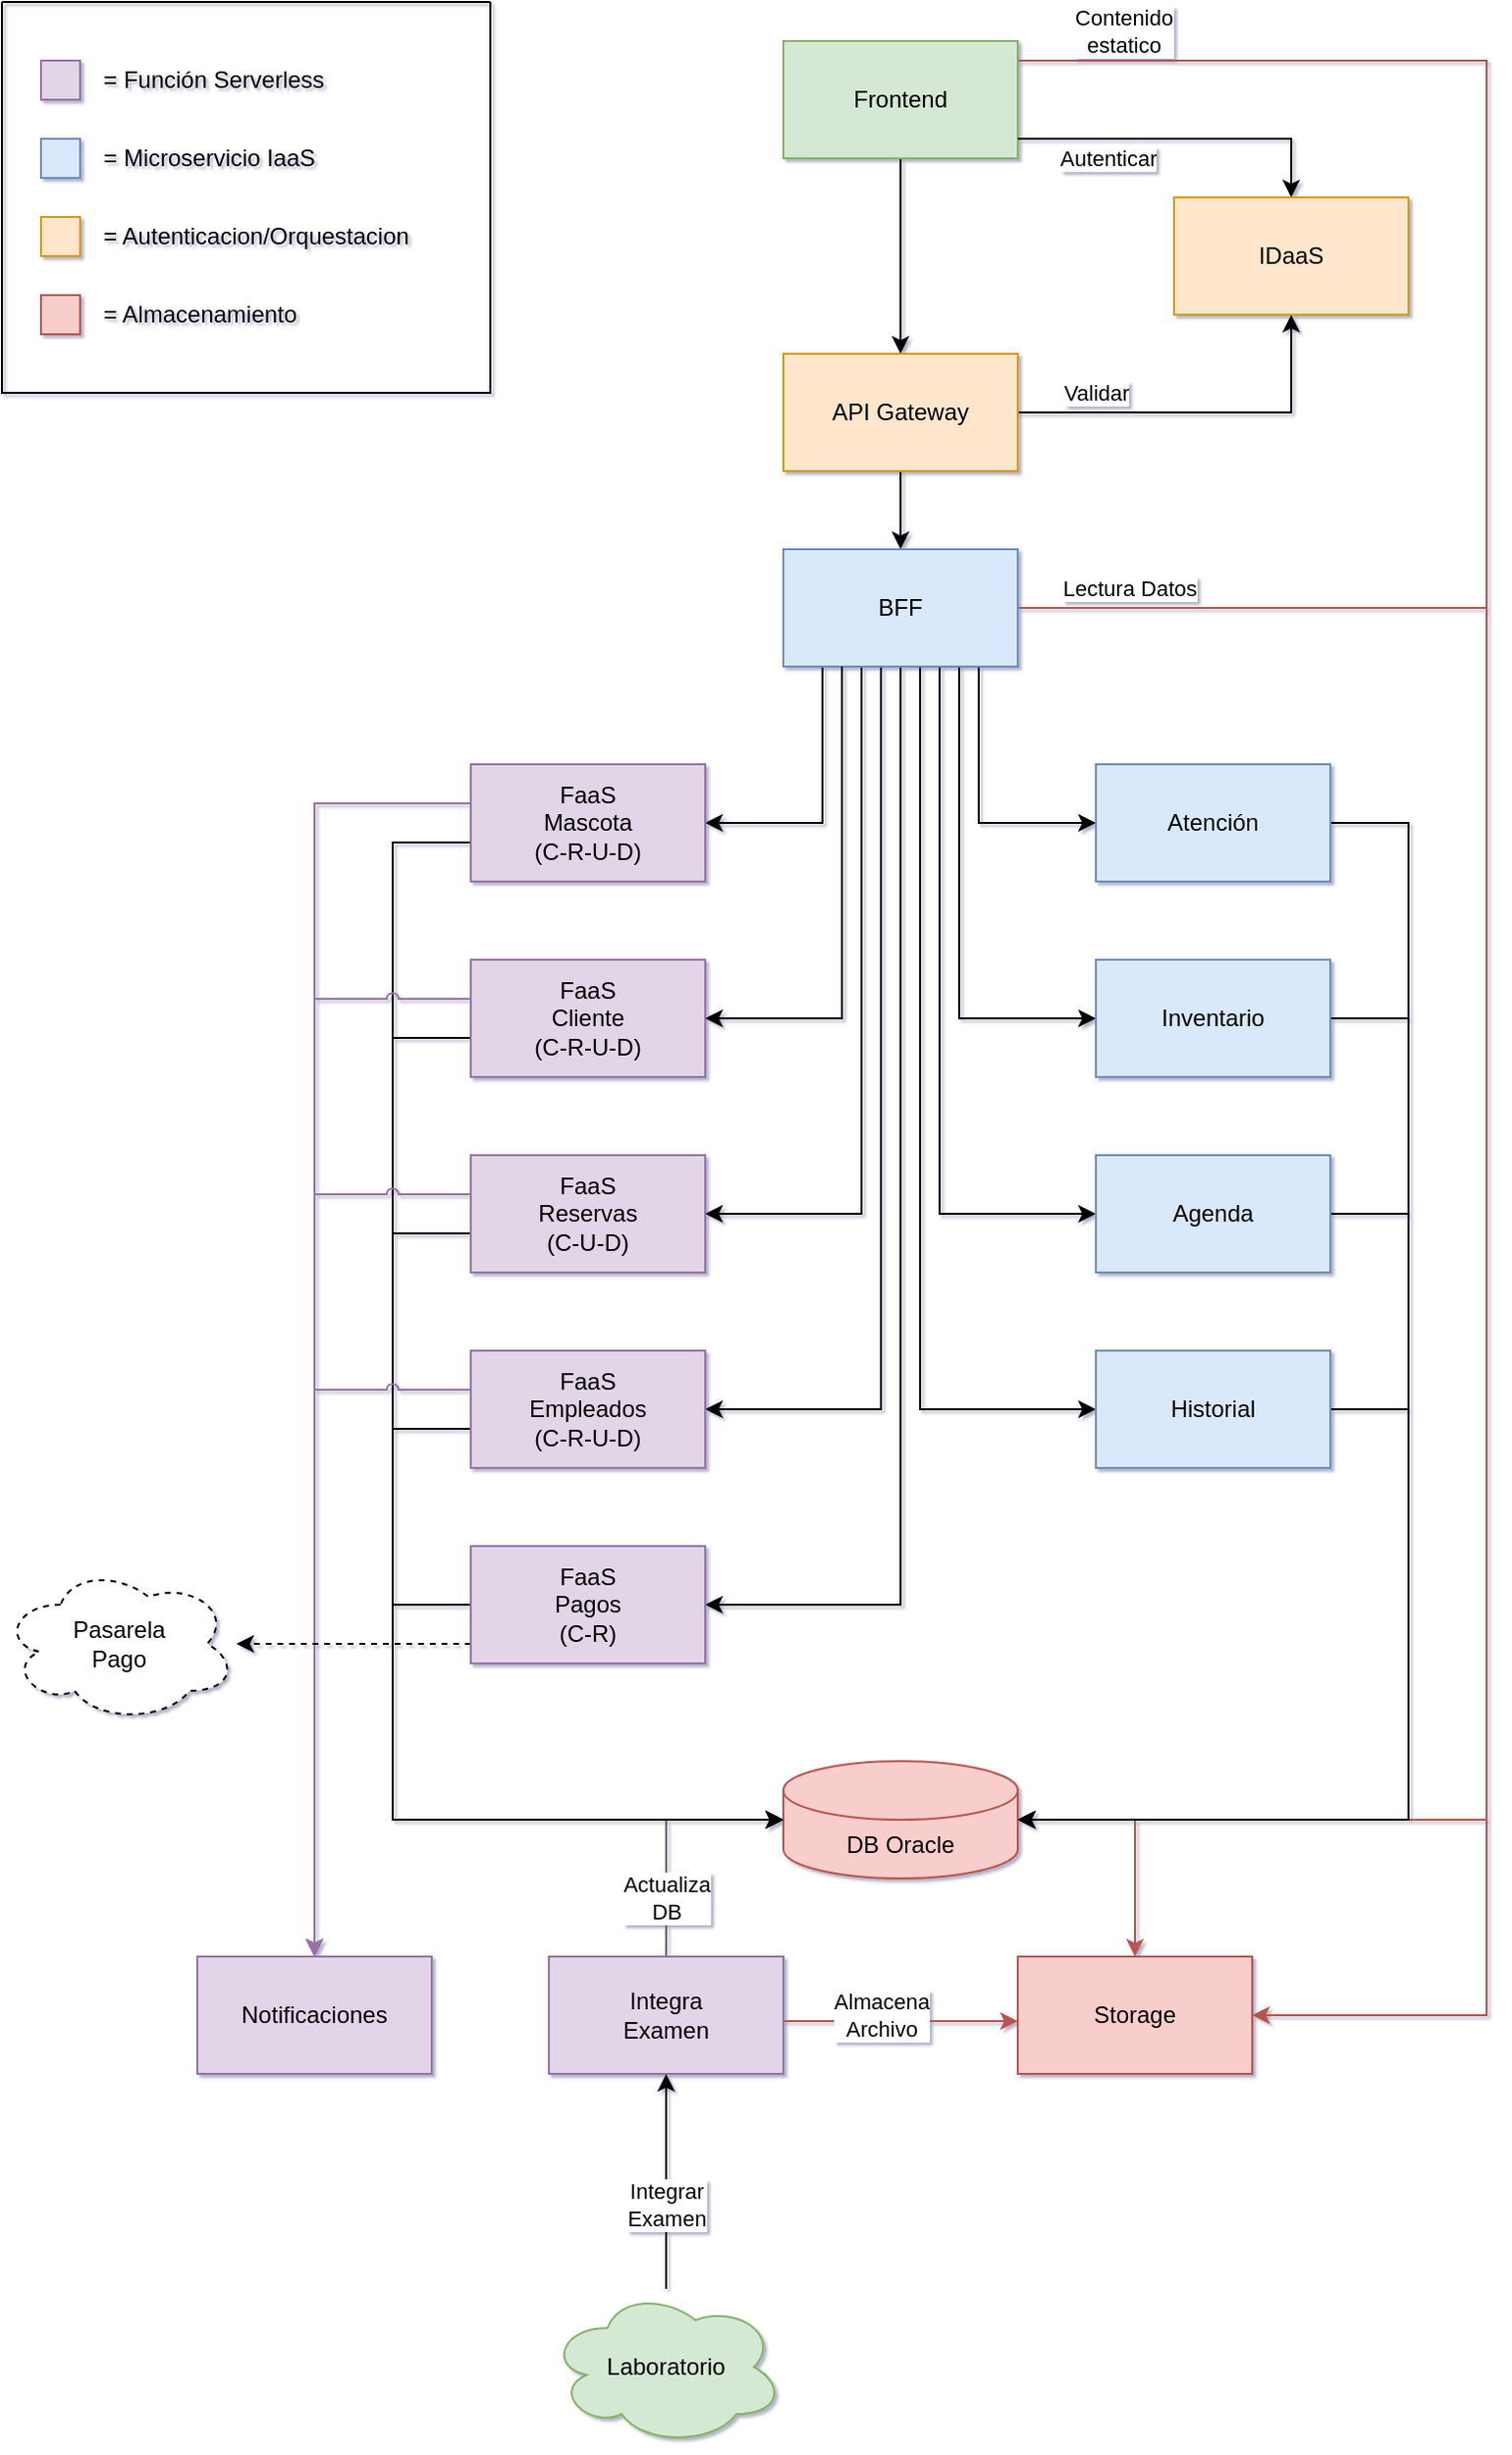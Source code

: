 <mxfile version="28.1.1" pages="3">
  <diagram name="Página-1" id="0wFKgdnzIscEZERwvOJn">
    <mxGraphModel dx="2993" dy="1549" grid="1" gridSize="10" guides="1" tooltips="1" connect="1" arrows="1" fold="1" page="0" pageScale="1" pageWidth="827" pageHeight="1169" math="0" shadow="1">
      <root>
        <mxCell id="0" />
        <mxCell id="1" parent="0" />
        <mxCell id="HGYXoA_3Z8L3wNJaVPmB-7" value="" style="edgeStyle=orthogonalEdgeStyle;rounded=0;orthogonalLoop=1;jettySize=auto;html=1;" parent="1" source="HGYXoA_3Z8L3wNJaVPmB-2" target="HGYXoA_3Z8L3wNJaVPmB-6" edge="1">
          <mxGeometry relative="1" as="geometry">
            <Array as="points">
              <mxPoint x="340" y="160" />
              <mxPoint x="340" y="160" />
            </Array>
          </mxGeometry>
        </mxCell>
        <mxCell id="HGYXoA_3Z8L3wNJaVPmB-38" value="" style="edgeStyle=orthogonalEdgeStyle;rounded=0;orthogonalLoop=1;jettySize=auto;html=1;fillColor=#f8cecc;strokeColor=#b85450;" parent="1" source="HGYXoA_3Z8L3wNJaVPmB-2" target="HGYXoA_3Z8L3wNJaVPmB-37" edge="1">
          <mxGeometry relative="1" as="geometry">
            <Array as="points">
              <mxPoint x="640" y="90" />
              <mxPoint x="640" y="990" />
              <mxPoint x="460" y="990" />
            </Array>
          </mxGeometry>
        </mxCell>
        <mxCell id="HGYXoA_3Z8L3wNJaVPmB-53" value="Contenido&lt;div&gt;estatico&lt;/div&gt;" style="edgeLabel;html=1;align=center;verticalAlign=middle;resizable=0;points=[];" parent="HGYXoA_3Z8L3wNJaVPmB-38" vertex="1" connectable="0">
          <mxGeometry x="-0.69" y="1" relative="1" as="geometry">
            <mxPoint x="-162" y="-14" as="offset" />
          </mxGeometry>
        </mxCell>
        <mxCell id="HGYXoA_3Z8L3wNJaVPmB-2" value="&lt;span style=&quot;color: rgba(0, 0, 0, 0); font-family: monospace; font-size: 0px; text-align: start; text-wrap-mode: nowrap;&quot;&gt;%3CmxGraphModel%3E%3Croot%3E%3CmxCell%20id%3D%220%22%2F%3E%3CmxCell%20id%3D%221%22%20parent%3D%220%22%2F%3E%3CmxCell%20id%3D%222%22%20value%3D%22%22%20style%3D%22shape%3Dimage%3Bhtml%3D1%3BverticalAlign%3Dtop%3BverticalLabelPosition%3Dbottom%3BlabelBackgroundColor%3D%23ffffff%3BimageAspect%3D0%3Baspect%3Dfixed%3Bimage%3Dhttps%3A%2F%2Fcdn0.iconfinder.com%2Fdata%2Ficons%2Fphosphor-light-vol-1%2F256%2Fangular-logo-light-128.png%22%20vertex%3D%221%22%20parent%3D%221%22%3E%3CmxGeometry%20x%3D%22160%22%20y%3D%22450%22%20width%3D%2228%22%20height%3D%2228%22%20as%3D%22geometry%22%2F%3E%3C%2FmxCell%3E%3C%2Froot%3E%3C%2FmxGraphModel%3E&lt;/span&gt;Frontend" style="rounded=0;whiteSpace=wrap;html=1;fillColor=#d5e8d4;strokeColor=#82b366;" parent="1" vertex="1">
          <mxGeometry x="280" y="80" width="120" height="60" as="geometry" />
        </mxCell>
        <mxCell id="HGYXoA_3Z8L3wNJaVPmB-9" value="" style="edgeStyle=orthogonalEdgeStyle;rounded=0;orthogonalLoop=1;jettySize=auto;html=1;" parent="1" source="HGYXoA_3Z8L3wNJaVPmB-6" target="HGYXoA_3Z8L3wNJaVPmB-8" edge="1">
          <mxGeometry relative="1" as="geometry" />
        </mxCell>
        <mxCell id="HGYXoA_3Z8L3wNJaVPmB-24" value="" style="edgeStyle=orthogonalEdgeStyle;rounded=0;orthogonalLoop=1;jettySize=auto;html=1;" parent="1" source="HGYXoA_3Z8L3wNJaVPmB-2" target="HGYXoA_3Z8L3wNJaVPmB-23" edge="1">
          <mxGeometry relative="1" as="geometry">
            <Array as="points">
              <mxPoint x="540" y="130" />
            </Array>
          </mxGeometry>
        </mxCell>
        <mxCell id="HGYXoA_3Z8L3wNJaVPmB-51" value="Autenticar" style="edgeLabel;html=1;align=center;verticalAlign=middle;resizable=0;points=[];" parent="HGYXoA_3Z8L3wNJaVPmB-24" vertex="1" connectable="0">
          <mxGeometry x="0.265" y="2" relative="1" as="geometry">
            <mxPoint x="-62" y="12" as="offset" />
          </mxGeometry>
        </mxCell>
        <mxCell id="HGYXoA_3Z8L3wNJaVPmB-47" style="edgeStyle=orthogonalEdgeStyle;rounded=0;orthogonalLoop=1;jettySize=auto;html=1;" parent="1" source="HGYXoA_3Z8L3wNJaVPmB-6" target="HGYXoA_3Z8L3wNJaVPmB-23" edge="1">
          <mxGeometry relative="1" as="geometry">
            <Array as="points">
              <mxPoint x="540" y="270" />
            </Array>
          </mxGeometry>
        </mxCell>
        <mxCell id="HGYXoA_3Z8L3wNJaVPmB-52" value="Validar" style="edgeLabel;html=1;align=center;verticalAlign=middle;resizable=0;points=[];" parent="HGYXoA_3Z8L3wNJaVPmB-47" vertex="1" connectable="0">
          <mxGeometry x="-0.633" y="-2" relative="1" as="geometry">
            <mxPoint x="5" y="-12" as="offset" />
          </mxGeometry>
        </mxCell>
        <mxCell id="HGYXoA_3Z8L3wNJaVPmB-6" value="API Gateway" style="rounded=0;whiteSpace=wrap;html=1;fillColor=#ffe6cc;strokeColor=#d79b00;" parent="1" vertex="1">
          <mxGeometry x="280" y="240" width="120" height="60" as="geometry" />
        </mxCell>
        <mxCell id="HGYXoA_3Z8L3wNJaVPmB-13" value="" style="edgeStyle=orthogonalEdgeStyle;rounded=0;orthogonalLoop=1;jettySize=auto;html=1;" parent="1" source="HGYXoA_3Z8L3wNJaVPmB-8" target="HGYXoA_3Z8L3wNJaVPmB-12" edge="1">
          <mxGeometry relative="1" as="geometry">
            <mxPoint x="340" y="390" as="sourcePoint" />
            <Array as="points">
              <mxPoint x="300" y="480" />
            </Array>
          </mxGeometry>
        </mxCell>
        <mxCell id="HGYXoA_3Z8L3wNJaVPmB-15" value="" style="edgeStyle=orthogonalEdgeStyle;rounded=0;orthogonalLoop=1;jettySize=auto;html=1;" parent="1" source="HGYXoA_3Z8L3wNJaVPmB-8" target="HGYXoA_3Z8L3wNJaVPmB-14" edge="1">
          <mxGeometry relative="1" as="geometry">
            <mxPoint x="340" y="390" as="sourcePoint" />
            <Array as="points">
              <mxPoint x="360" y="680" />
            </Array>
          </mxGeometry>
        </mxCell>
        <mxCell id="HGYXoA_3Z8L3wNJaVPmB-22" value="" style="edgeStyle=orthogonalEdgeStyle;rounded=0;orthogonalLoop=1;jettySize=auto;html=1;" parent="1" source="HGYXoA_3Z8L3wNJaVPmB-8" target="HGYXoA_3Z8L3wNJaVPmB-21" edge="1">
          <mxGeometry relative="1" as="geometry">
            <mxPoint x="340" y="390" as="sourcePoint" />
            <Array as="points">
              <mxPoint x="380" y="480" />
            </Array>
          </mxGeometry>
        </mxCell>
        <mxCell id="HGYXoA_3Z8L3wNJaVPmB-48" style="edgeStyle=orthogonalEdgeStyle;rounded=0;orthogonalLoop=1;jettySize=auto;html=1;fillColor=#f8cecc;strokeColor=#b85450;" parent="1" source="HGYXoA_3Z8L3wNJaVPmB-8" target="HGYXoA_3Z8L3wNJaVPmB-37" edge="1">
          <mxGeometry relative="1" as="geometry">
            <Array as="points">
              <mxPoint x="640" y="370" />
              <mxPoint x="640" y="1090" />
            </Array>
          </mxGeometry>
        </mxCell>
        <mxCell id="HGYXoA_3Z8L3wNJaVPmB-49" value="Lectura Datos" style="edgeLabel;html=1;align=center;verticalAlign=middle;resizable=0;points=[];" parent="HGYXoA_3Z8L3wNJaVPmB-48" vertex="1" connectable="0">
          <mxGeometry x="-0.669" y="2" relative="1" as="geometry">
            <mxPoint x="-122" y="-8" as="offset" />
          </mxGeometry>
        </mxCell>
        <mxCell id="HGYXoA_3Z8L3wNJaVPmB-70" style="edgeStyle=orthogonalEdgeStyle;rounded=0;orthogonalLoop=1;jettySize=auto;html=1;" parent="1" source="HGYXoA_3Z8L3wNJaVPmB-8" target="HGYXoA_3Z8L3wNJaVPmB-17" edge="1">
          <mxGeometry relative="1" as="geometry">
            <Array as="points">
              <mxPoint x="370" y="580" />
            </Array>
          </mxGeometry>
        </mxCell>
        <mxCell id="HGYXoA_3Z8L3wNJaVPmB-85" style="edgeStyle=orthogonalEdgeStyle;rounded=0;orthogonalLoop=1;jettySize=auto;html=1;" parent="1" source="HGYXoA_3Z8L3wNJaVPmB-8" target="HGYXoA_3Z8L3wNJaVPmB-83" edge="1">
          <mxGeometry relative="1" as="geometry">
            <Array as="points">
              <mxPoint x="320" y="680" />
            </Array>
          </mxGeometry>
        </mxCell>
        <mxCell id="HGYXoA_3Z8L3wNJaVPmB-90" style="edgeStyle=orthogonalEdgeStyle;rounded=0;orthogonalLoop=1;jettySize=auto;html=1;" parent="1" source="HGYXoA_3Z8L3wNJaVPmB-8" target="HGYXoA_3Z8L3wNJaVPmB-89" edge="1">
          <mxGeometry relative="1" as="geometry">
            <Array as="points">
              <mxPoint x="350" y="780" />
            </Array>
          </mxGeometry>
        </mxCell>
        <mxCell id="HGYXoA_3Z8L3wNJaVPmB-92" style="edgeStyle=orthogonalEdgeStyle;rounded=0;orthogonalLoop=1;jettySize=auto;html=1;" parent="1" source="HGYXoA_3Z8L3wNJaVPmB-8" target="HGYXoA_3Z8L3wNJaVPmB-88" edge="1">
          <mxGeometry relative="1" as="geometry">
            <Array as="points">
              <mxPoint x="330" y="780" />
            </Array>
          </mxGeometry>
        </mxCell>
        <mxCell id="q7fz9hZQLcUu8xCWhDBE-2" style="edgeStyle=orthogonalEdgeStyle;rounded=0;orthogonalLoop=1;jettySize=auto;html=1;" edge="1" parent="1" source="HGYXoA_3Z8L3wNJaVPmB-8" target="q7fz9hZQLcUu8xCWhDBE-1">
          <mxGeometry relative="1" as="geometry">
            <Array as="points">
              <mxPoint x="340" y="880" />
            </Array>
          </mxGeometry>
        </mxCell>
        <mxCell id="HGYXoA_3Z8L3wNJaVPmB-8" value="BFF" style="rounded=0;whiteSpace=wrap;html=1;fillColor=#dae8fc;strokeColor=#6c8ebf;" parent="1" vertex="1">
          <mxGeometry x="280" y="340" width="120" height="60" as="geometry" />
        </mxCell>
        <mxCell id="HGYXoA_3Z8L3wNJaVPmB-29" style="edgeStyle=orthogonalEdgeStyle;rounded=0;orthogonalLoop=1;jettySize=auto;html=1;" parent="1" source="HGYXoA_3Z8L3wNJaVPmB-12" target="HGYXoA_3Z8L3wNJaVPmB-27" edge="1">
          <mxGeometry relative="1" as="geometry">
            <Array as="points">
              <mxPoint x="80" y="490" />
              <mxPoint x="80" y="990" />
            </Array>
          </mxGeometry>
        </mxCell>
        <mxCell id="HGYXoA_3Z8L3wNJaVPmB-81" style="edgeStyle=orthogonalEdgeStyle;rounded=0;orthogonalLoop=1;jettySize=auto;html=1;fillColor=#e1d5e7;strokeColor=#9673a6;jumpStyle=arc;" parent="1" source="HGYXoA_3Z8L3wNJaVPmB-12" target="HGYXoA_3Z8L3wNJaVPmB-33" edge="1">
          <mxGeometry relative="1" as="geometry">
            <Array as="points">
              <mxPoint x="40" y="470" />
            </Array>
          </mxGeometry>
        </mxCell>
        <mxCell id="HGYXoA_3Z8L3wNJaVPmB-12" value="FaaS&lt;br&gt;Mascota&lt;div&gt;&lt;span style=&quot;background-color: transparent; color: light-dark(rgb(0, 0, 0), rgb(255, 255, 255));&quot;&gt;(C-R-U-D)&lt;/span&gt;&lt;/div&gt;" style="whiteSpace=wrap;html=1;rounded=0;fillColor=#e1d5e7;strokeColor=#9673a6;" parent="1" vertex="1">
          <mxGeometry x="120" y="450" width="120" height="60" as="geometry" />
        </mxCell>
        <mxCell id="HGYXoA_3Z8L3wNJaVPmB-28" style="edgeStyle=orthogonalEdgeStyle;rounded=0;orthogonalLoop=1;jettySize=auto;html=1;" parent="1" source="HGYXoA_3Z8L3wNJaVPmB-14" target="HGYXoA_3Z8L3wNJaVPmB-27" edge="1">
          <mxGeometry relative="1" as="geometry">
            <Array as="points">
              <mxPoint x="600" y="680" />
              <mxPoint x="600" y="990" />
            </Array>
          </mxGeometry>
        </mxCell>
        <mxCell id="HGYXoA_3Z8L3wNJaVPmB-14" value="Agenda" style="whiteSpace=wrap;html=1;rounded=0;fillColor=#dae8fc;strokeColor=#6c8ebf;" parent="1" vertex="1">
          <mxGeometry x="440" y="650" width="120" height="60" as="geometry" />
        </mxCell>
        <mxCell id="HGYXoA_3Z8L3wNJaVPmB-31" style="edgeStyle=orthogonalEdgeStyle;rounded=0;orthogonalLoop=1;jettySize=auto;html=1;" parent="1" source="HGYXoA_3Z8L3wNJaVPmB-17" target="HGYXoA_3Z8L3wNJaVPmB-27" edge="1">
          <mxGeometry relative="1" as="geometry">
            <Array as="points">
              <mxPoint x="600" y="580" />
              <mxPoint x="600" y="990" />
            </Array>
          </mxGeometry>
        </mxCell>
        <mxCell id="HGYXoA_3Z8L3wNJaVPmB-17" value="Inventario" style="whiteSpace=wrap;html=1;rounded=0;fillColor=#dae8fc;strokeColor=#6c8ebf;" parent="1" vertex="1">
          <mxGeometry x="440" y="550" width="120" height="60" as="geometry" />
        </mxCell>
        <mxCell id="HGYXoA_3Z8L3wNJaVPmB-32" style="edgeStyle=orthogonalEdgeStyle;rounded=0;orthogonalLoop=1;jettySize=auto;html=1;" parent="1" source="HGYXoA_3Z8L3wNJaVPmB-21" target="HGYXoA_3Z8L3wNJaVPmB-27" edge="1">
          <mxGeometry relative="1" as="geometry">
            <Array as="points">
              <mxPoint x="600" y="480" />
              <mxPoint x="600" y="990" />
            </Array>
          </mxGeometry>
        </mxCell>
        <mxCell id="HGYXoA_3Z8L3wNJaVPmB-23" value="IDaaS" style="whiteSpace=wrap;html=1;rounded=0;fillColor=#ffe6cc;strokeColor=#d79b00;" parent="1" vertex="1">
          <mxGeometry x="480" y="160" width="120" height="60" as="geometry" />
        </mxCell>
        <mxCell id="HGYXoA_3Z8L3wNJaVPmB-26" value="" style="edgeStyle=orthogonalEdgeStyle;rounded=0;orthogonalLoop=1;jettySize=auto;html=1;" parent="1" source="HGYXoA_3Z8L3wNJaVPmB-8" target="HGYXoA_3Z8L3wNJaVPmB-10" edge="1">
          <mxGeometry relative="1" as="geometry">
            <mxPoint x="340" y="390" as="sourcePoint" />
            <mxPoint x="240" y="730" as="targetPoint" />
            <Array as="points">
              <mxPoint x="310" y="580" />
            </Array>
          </mxGeometry>
        </mxCell>
        <mxCell id="HGYXoA_3Z8L3wNJaVPmB-30" style="edgeStyle=orthogonalEdgeStyle;rounded=0;orthogonalLoop=1;jettySize=auto;html=1;" parent="1" source="HGYXoA_3Z8L3wNJaVPmB-10" target="HGYXoA_3Z8L3wNJaVPmB-27" edge="1">
          <mxGeometry relative="1" as="geometry">
            <Array as="points">
              <mxPoint x="80" y="590" />
              <mxPoint x="80" y="990" />
            </Array>
          </mxGeometry>
        </mxCell>
        <mxCell id="HGYXoA_3Z8L3wNJaVPmB-80" style="edgeStyle=orthogonalEdgeStyle;rounded=0;orthogonalLoop=1;jettySize=auto;html=1;fillColor=#e1d5e7;strokeColor=#9673a6;jumpStyle=arc;" parent="1" source="HGYXoA_3Z8L3wNJaVPmB-10" target="HGYXoA_3Z8L3wNJaVPmB-33" edge="1">
          <mxGeometry relative="1" as="geometry">
            <Array as="points">
              <mxPoint x="40" y="570" />
            </Array>
          </mxGeometry>
        </mxCell>
        <mxCell id="HGYXoA_3Z8L3wNJaVPmB-10" value="FaaS&lt;br&gt;Cliente&lt;div&gt;&lt;span style=&quot;background-color: transparent; color: light-dark(rgb(0, 0, 0), rgb(255, 255, 255));&quot;&gt;(C-R-U-D)&lt;/span&gt;&lt;/div&gt;" style="rounded=0;whiteSpace=wrap;html=1;fillColor=#e1d5e7;strokeColor=#9673a6;" parent="1" vertex="1">
          <mxGeometry x="120" y="550" width="120" height="60" as="geometry" />
        </mxCell>
        <mxCell id="HGYXoA_3Z8L3wNJaVPmB-27" value="DB Oracle" style="shape=cylinder3;whiteSpace=wrap;html=1;boundedLbl=1;backgroundOutline=1;size=15;fillColor=#f8cecc;strokeColor=#b85450;" parent="1" vertex="1">
          <mxGeometry x="280" y="960" width="120" height="60" as="geometry" />
        </mxCell>
        <mxCell id="HGYXoA_3Z8L3wNJaVPmB-33" value="Notificaciones" style="whiteSpace=wrap;html=1;rounded=0;fillColor=#e1d5e7;strokeColor=#9673a6;" parent="1" vertex="1">
          <mxGeometry x="-20" y="1060" width="120" height="60" as="geometry" />
        </mxCell>
        <mxCell id="HGYXoA_3Z8L3wNJaVPmB-37" value="Storage" style="rounded=0;whiteSpace=wrap;html=1;fillColor=#f8cecc;strokeColor=#b85450;" parent="1" vertex="1">
          <mxGeometry x="400" y="1060" width="120" height="60" as="geometry" />
        </mxCell>
        <mxCell id="HGYXoA_3Z8L3wNJaVPmB-21" value="Atención" style="whiteSpace=wrap;html=1;rounded=0;fillColor=#dae8fc;strokeColor=#6c8ebf;" parent="1" vertex="1">
          <mxGeometry x="440" y="450" width="120" height="60" as="geometry" />
        </mxCell>
        <mxCell id="HGYXoA_3Z8L3wNJaVPmB-66" style="edgeStyle=orthogonalEdgeStyle;rounded=0;orthogonalLoop=1;jettySize=auto;html=1;fillColor=#f8cecc;strokeColor=#b85450;" parent="1" source="HGYXoA_3Z8L3wNJaVPmB-55" target="HGYXoA_3Z8L3wNJaVPmB-37" edge="1">
          <mxGeometry relative="1" as="geometry">
            <Array as="points">
              <mxPoint x="350" y="1093" />
              <mxPoint x="350" y="1093" />
            </Array>
          </mxGeometry>
        </mxCell>
        <mxCell id="HGYXoA_3Z8L3wNJaVPmB-68" value="Almacena&lt;div&gt;Archivo&lt;/div&gt;" style="edgeLabel;html=1;align=center;verticalAlign=middle;resizable=0;points=[];" parent="HGYXoA_3Z8L3wNJaVPmB-66" vertex="1" connectable="0">
          <mxGeometry x="-0.874" y="1" relative="1" as="geometry">
            <mxPoint x="42" y="-2" as="offset" />
          </mxGeometry>
        </mxCell>
        <mxCell id="HGYXoA_3Z8L3wNJaVPmB-67" style="edgeStyle=orthogonalEdgeStyle;rounded=0;orthogonalLoop=1;jettySize=auto;html=1;fillColor=#f5f5f5;strokeColor=#666666;" parent="1" source="HGYXoA_3Z8L3wNJaVPmB-55" target="HGYXoA_3Z8L3wNJaVPmB-27" edge="1">
          <mxGeometry relative="1" as="geometry">
            <Array as="points">
              <mxPoint x="220" y="990" />
            </Array>
          </mxGeometry>
        </mxCell>
        <mxCell id="HGYXoA_3Z8L3wNJaVPmB-69" value="Actualiza&lt;div&gt;DB&lt;/div&gt;" style="edgeLabel;html=1;align=center;verticalAlign=middle;resizable=0;points=[];" parent="HGYXoA_3Z8L3wNJaVPmB-67" vertex="1" connectable="0">
          <mxGeometry x="-0.871" y="-4" relative="1" as="geometry">
            <mxPoint x="-4" y="-22" as="offset" />
          </mxGeometry>
        </mxCell>
        <mxCell id="HGYXoA_3Z8L3wNJaVPmB-55" value="Integra&lt;div&gt;Examen&lt;/div&gt;" style="whiteSpace=wrap;html=1;fillColor=#e1d5e7;strokeColor=#9673a6;" parent="1" vertex="1">
          <mxGeometry x="160" y="1060" width="120" height="60" as="geometry" />
        </mxCell>
        <mxCell id="HGYXoA_3Z8L3wNJaVPmB-57" style="edgeStyle=orthogonalEdgeStyle;rounded=0;orthogonalLoop=1;jettySize=auto;html=1;" parent="1" source="HGYXoA_3Z8L3wNJaVPmB-56" target="HGYXoA_3Z8L3wNJaVPmB-55" edge="1">
          <mxGeometry relative="1" as="geometry">
            <Array as="points">
              <mxPoint x="220" y="1283" />
              <mxPoint x="220" y="1283" />
            </Array>
          </mxGeometry>
        </mxCell>
        <mxCell id="HGYXoA_3Z8L3wNJaVPmB-58" value="Integrar&lt;div&gt;&lt;span style=&quot;background-color: light-dark(#ffffff, var(--ge-dark-color, #121212)); color: light-dark(rgb(0, 0, 0), rgb(255, 255, 255));&quot;&gt;Examen&lt;/span&gt;&lt;/div&gt;" style="edgeLabel;html=1;align=center;verticalAlign=middle;resizable=0;points=[];" parent="HGYXoA_3Z8L3wNJaVPmB-57" vertex="1" connectable="0">
          <mxGeometry x="-0.762" y="-1" relative="1" as="geometry">
            <mxPoint x="-1" y="-30" as="offset" />
          </mxGeometry>
        </mxCell>
        <mxCell id="HGYXoA_3Z8L3wNJaVPmB-56" value="Laboratorio" style="ellipse;shape=cloud;whiteSpace=wrap;html=1;fillColor=#d5e8d4;strokeColor=#82b366;" parent="1" vertex="1">
          <mxGeometry x="160" y="1230" width="120" height="80" as="geometry" />
        </mxCell>
        <mxCell id="HGYXoA_3Z8L3wNJaVPmB-84" style="edgeStyle=orthogonalEdgeStyle;rounded=0;orthogonalLoop=1;jettySize=auto;html=1;" parent="1" source="HGYXoA_3Z8L3wNJaVPmB-83" target="HGYXoA_3Z8L3wNJaVPmB-27" edge="1">
          <mxGeometry relative="1" as="geometry">
            <Array as="points">
              <mxPoint x="80" y="690" />
              <mxPoint x="80" y="990" />
            </Array>
          </mxGeometry>
        </mxCell>
        <mxCell id="HGYXoA_3Z8L3wNJaVPmB-86" style="edgeStyle=orthogonalEdgeStyle;rounded=0;orthogonalLoop=1;jettySize=auto;html=1;fillColor=#e1d5e7;strokeColor=#9673a6;jumpStyle=arc;" parent="1" source="HGYXoA_3Z8L3wNJaVPmB-83" target="HGYXoA_3Z8L3wNJaVPmB-33" edge="1">
          <mxGeometry relative="1" as="geometry">
            <Array as="points">
              <mxPoint x="40" y="670" />
            </Array>
          </mxGeometry>
        </mxCell>
        <mxCell id="HGYXoA_3Z8L3wNJaVPmB-83" value="FaaS&lt;br&gt;Reservas&lt;div&gt;&lt;span style=&quot;background-color: transparent; color: light-dark(rgb(0, 0, 0), rgb(255, 255, 255));&quot;&gt;(C-U-D)&lt;/span&gt;&lt;/div&gt;" style="whiteSpace=wrap;html=1;rounded=0;fillColor=#e1d5e7;strokeColor=#9673a6;" parent="1" vertex="1">
          <mxGeometry x="120" y="650" width="120" height="60" as="geometry" />
        </mxCell>
        <mxCell id="HGYXoA_3Z8L3wNJaVPmB-93" style="edgeStyle=orthogonalEdgeStyle;rounded=0;orthogonalLoop=1;jettySize=auto;html=1;" parent="1" source="HGYXoA_3Z8L3wNJaVPmB-88" target="HGYXoA_3Z8L3wNJaVPmB-27" edge="1">
          <mxGeometry relative="1" as="geometry">
            <Array as="points">
              <mxPoint x="80" y="790" />
              <mxPoint x="80" y="990" />
            </Array>
          </mxGeometry>
        </mxCell>
        <mxCell id="HGYXoA_3Z8L3wNJaVPmB-105" style="edgeStyle=orthogonalEdgeStyle;rounded=0;orthogonalLoop=1;jettySize=auto;html=1;fillColor=#e1d5e7;strokeColor=#9673a6;jumpStyle=arc;" parent="1" source="HGYXoA_3Z8L3wNJaVPmB-88" target="HGYXoA_3Z8L3wNJaVPmB-33" edge="1">
          <mxGeometry relative="1" as="geometry">
            <Array as="points">
              <mxPoint x="40" y="770" />
            </Array>
          </mxGeometry>
        </mxCell>
        <mxCell id="HGYXoA_3Z8L3wNJaVPmB-88" value="FaaS&lt;br&gt;Empleados&lt;div&gt;&lt;span style=&quot;background-color: transparent; color: light-dark(rgb(0, 0, 0), rgb(255, 255, 255));&quot;&gt;(C-R-U-D)&lt;/span&gt;&lt;/div&gt;" style="whiteSpace=wrap;html=1;rounded=0;fillColor=#e1d5e7;strokeColor=#9673a6;" parent="1" vertex="1">
          <mxGeometry x="120" y="750" width="120" height="60" as="geometry" />
        </mxCell>
        <mxCell id="HGYXoA_3Z8L3wNJaVPmB-91" style="edgeStyle=orthogonalEdgeStyle;rounded=0;orthogonalLoop=1;jettySize=auto;html=1;" parent="1" source="HGYXoA_3Z8L3wNJaVPmB-89" target="HGYXoA_3Z8L3wNJaVPmB-27" edge="1">
          <mxGeometry relative="1" as="geometry">
            <Array as="points">
              <mxPoint x="600" y="780" />
              <mxPoint x="600" y="990" />
            </Array>
          </mxGeometry>
        </mxCell>
        <mxCell id="HGYXoA_3Z8L3wNJaVPmB-89" value="Historial" style="whiteSpace=wrap;html=1;rounded=0;fillColor=#dae8fc;strokeColor=#6c8ebf;" parent="1" vertex="1">
          <mxGeometry x="440" y="750" width="120" height="60" as="geometry" />
        </mxCell>
        <mxCell id="HGYXoA_3Z8L3wNJaVPmB-103" value="" style="swimlane;startSize=0;" parent="1" vertex="1">
          <mxGeometry x="-120" y="60" width="250" height="200" as="geometry" />
        </mxCell>
        <mxCell id="HGYXoA_3Z8L3wNJaVPmB-64" value="" style="rounded=0;whiteSpace=wrap;html=1;align=left;verticalAlign=middle;labelPosition=right;verticalLabelPosition=middle;fillColor=#dae8fc;strokeColor=#6c8ebf;" parent="HGYXoA_3Z8L3wNJaVPmB-103" vertex="1">
          <mxGeometry x="20" y="70" width="20" height="20" as="geometry" />
        </mxCell>
        <mxCell id="HGYXoA_3Z8L3wNJaVPmB-74" value="= Microservicio IaaS" style="text;html=1;align=left;verticalAlign=middle;resizable=0;points=[];autosize=1;strokeColor=none;fillColor=none;" parent="HGYXoA_3Z8L3wNJaVPmB-103" vertex="1">
          <mxGeometry x="50" y="65" width="130" height="30" as="geometry" />
        </mxCell>
        <mxCell id="HGYXoA_3Z8L3wNJaVPmB-76" value="" style="rounded=0;whiteSpace=wrap;html=1;align=left;verticalAlign=middle;labelPosition=right;verticalLabelPosition=middle;fillColor=#e1d5e7;strokeColor=#9673a6;" parent="HGYXoA_3Z8L3wNJaVPmB-103" vertex="1">
          <mxGeometry x="20" y="30" width="20" height="20" as="geometry" />
        </mxCell>
        <mxCell id="HGYXoA_3Z8L3wNJaVPmB-77" value="= Función Serverless" style="text;html=1;align=left;verticalAlign=middle;resizable=0;points=[];autosize=1;strokeColor=none;fillColor=none;" parent="HGYXoA_3Z8L3wNJaVPmB-103" vertex="1">
          <mxGeometry x="50" y="25" width="140" height="30" as="geometry" />
        </mxCell>
        <mxCell id="HGYXoA_3Z8L3wNJaVPmB-99" value="" style="rounded=0;whiteSpace=wrap;html=1;align=left;verticalAlign=middle;labelPosition=right;verticalLabelPosition=middle;fillColor=#ffe6cc;strokeColor=#d79b00;" parent="HGYXoA_3Z8L3wNJaVPmB-103" vertex="1">
          <mxGeometry x="20" y="110" width="20" height="20" as="geometry" />
        </mxCell>
        <mxCell id="HGYXoA_3Z8L3wNJaVPmB-100" value="= Autenticacion/Orquestacion" style="text;html=1;align=left;verticalAlign=middle;resizable=0;points=[];autosize=1;strokeColor=none;fillColor=none;" parent="HGYXoA_3Z8L3wNJaVPmB-103" vertex="1">
          <mxGeometry x="50" y="105" width="180" height="30" as="geometry" />
        </mxCell>
        <mxCell id="HGYXoA_3Z8L3wNJaVPmB-101" value="" style="rounded=0;whiteSpace=wrap;html=1;align=left;verticalAlign=middle;labelPosition=right;verticalLabelPosition=middle;fillColor=#f8cecc;strokeColor=#b85450;" parent="HGYXoA_3Z8L3wNJaVPmB-103" vertex="1">
          <mxGeometry x="20" y="150" width="20" height="20" as="geometry" />
        </mxCell>
        <mxCell id="HGYXoA_3Z8L3wNJaVPmB-102" value="= Almacenamiento" style="text;html=1;align=left;verticalAlign=middle;resizable=0;points=[];autosize=1;strokeColor=none;fillColor=none;" parent="HGYXoA_3Z8L3wNJaVPmB-103" vertex="1">
          <mxGeometry x="50" y="145" width="120" height="30" as="geometry" />
        </mxCell>
        <mxCell id="q7fz9hZQLcUu8xCWhDBE-4" style="edgeStyle=orthogonalEdgeStyle;rounded=0;orthogonalLoop=1;jettySize=auto;html=1;" edge="1" parent="1" source="q7fz9hZQLcUu8xCWhDBE-1" target="HGYXoA_3Z8L3wNJaVPmB-27">
          <mxGeometry relative="1" as="geometry">
            <Array as="points">
              <mxPoint x="80" y="880" />
              <mxPoint x="80" y="990" />
            </Array>
          </mxGeometry>
        </mxCell>
        <mxCell id="q7fz9hZQLcUu8xCWhDBE-7" style="edgeStyle=orthogonalEdgeStyle;rounded=0;orthogonalLoop=1;jettySize=auto;html=1;dashed=1;" edge="1" parent="1" source="q7fz9hZQLcUu8xCWhDBE-1" target="q7fz9hZQLcUu8xCWhDBE-6">
          <mxGeometry relative="1" as="geometry">
            <Array as="points">
              <mxPoint x="50" y="900" />
              <mxPoint x="50" y="900" />
            </Array>
          </mxGeometry>
        </mxCell>
        <mxCell id="q7fz9hZQLcUu8xCWhDBE-1" value="FaaS&lt;br&gt;Pagos&lt;div&gt;&lt;span style=&quot;background-color: transparent; color: light-dark(rgb(0, 0, 0), rgb(255, 255, 255));&quot;&gt;(C-R)&lt;/span&gt;&lt;/div&gt;" style="whiteSpace=wrap;html=1;rounded=0;fillColor=#e1d5e7;strokeColor=#9673a6;" vertex="1" parent="1">
          <mxGeometry x="120" y="850" width="120" height="60" as="geometry" />
        </mxCell>
        <mxCell id="q7fz9hZQLcUu8xCWhDBE-6" value="Pasarela&lt;div&gt;Pago&lt;/div&gt;" style="ellipse;shape=cloud;whiteSpace=wrap;html=1;dashed=1;" vertex="1" parent="1">
          <mxGeometry x="-120" y="860" width="120" height="80" as="geometry" />
        </mxCell>
      </root>
    </mxGraphModel>
  </diagram>
  <diagram name="v1.0" id="o2wQkxOVFIrvjl-YsTeY">
    <mxGraphModel dx="1826" dy="852" grid="1" gridSize="10" guides="1" tooltips="1" connect="1" arrows="1" fold="1" page="0" pageScale="1" pageWidth="827" pageHeight="1169" math="0" shadow="1">
      <root>
        <mxCell id="K_PSlUgMbJSWPzHMGMoT-0" />
        <mxCell id="K_PSlUgMbJSWPzHMGMoT-1" parent="K_PSlUgMbJSWPzHMGMoT-0" />
        <mxCell id="K_PSlUgMbJSWPzHMGMoT-2" value="" style="edgeStyle=orthogonalEdgeStyle;rounded=0;orthogonalLoop=1;jettySize=auto;html=1;fontColor=#B3B3B3;strokeColor=#B3B3B3;" edge="1" parent="K_PSlUgMbJSWPzHMGMoT-1" source="K_PSlUgMbJSWPzHMGMoT-5" target="K_PSlUgMbJSWPzHMGMoT-11">
          <mxGeometry relative="1" as="geometry">
            <Array as="points">
              <mxPoint x="340" y="160" />
              <mxPoint x="340" y="160" />
            </Array>
          </mxGeometry>
        </mxCell>
        <mxCell id="K_PSlUgMbJSWPzHMGMoT-3" value="" style="edgeStyle=orthogonalEdgeStyle;rounded=0;orthogonalLoop=1;jettySize=auto;html=1;fillColor=#f8cecc;strokeColor=#B3B3B3;dashed=1;" edge="1" parent="K_PSlUgMbJSWPzHMGMoT-1" source="K_PSlUgMbJSWPzHMGMoT-5" target="K_PSlUgMbJSWPzHMGMoT-38">
          <mxGeometry relative="1" as="geometry">
            <Array as="points">
              <mxPoint x="640" y="90" />
              <mxPoint x="640" y="990" />
              <mxPoint x="460" y="990" />
            </Array>
          </mxGeometry>
        </mxCell>
        <mxCell id="K_PSlUgMbJSWPzHMGMoT-4" value="Contenido&lt;div&gt;estatico&lt;/div&gt;" style="edgeLabel;html=1;align=center;verticalAlign=middle;resizable=0;points=[];fontColor=#B3B3B3;" vertex="1" connectable="0" parent="K_PSlUgMbJSWPzHMGMoT-3">
          <mxGeometry x="-0.69" y="1" relative="1" as="geometry">
            <mxPoint x="-162" y="-14" as="offset" />
          </mxGeometry>
        </mxCell>
        <mxCell id="K_PSlUgMbJSWPzHMGMoT-5" value="&lt;span style=&quot;font-family: monospace; font-size: 0px; text-align: start; text-wrap-mode: nowrap;&quot;&gt;%3CmxGraphModel%3E%3Croot%3E%3CmxCell%20id%3D%220%22%2F%3E%3CmxCell%20id%3D%221%22%20parent%3D%220%22%2F%3E%3CmxCell%20id%3D%222%22%20value%3D%22%22%20style%3D%22shape%3Dimage%3Bhtml%3D1%3BverticalAlign%3Dtop%3BverticalLabelPosition%3Dbottom%3BlabelBackgroundColor%3D%23ffffff%3BimageAspect%3D0%3Baspect%3Dfixed%3Bimage%3Dhttps%3A%2F%2Fcdn0.iconfinder.com%2Fdata%2Ficons%2Fphosphor-light-vol-1%2F256%2Fangular-logo-light-128.png%22%20vertex%3D%221%22%20parent%3D%221%22%3E%3CmxGeometry%20x%3D%22160%22%20y%3D%22450%22%20width%3D%2228%22%20height%3D%2228%22%20as%3D%22geometry%22%2F%3E%3C%2FmxCell%3E%3C%2Froot%3E%3C%2FmxGraphModel%3E&lt;/span&gt;Frontend" style="rounded=0;whiteSpace=wrap;html=1;fillColor=#f5f5f5;strokeColor=#B3B3B3;fontColor=#B3B3B3;dashed=1;" vertex="1" parent="K_PSlUgMbJSWPzHMGMoT-1">
          <mxGeometry x="280" y="80" width="120" height="60" as="geometry" />
        </mxCell>
        <mxCell id="K_PSlUgMbJSWPzHMGMoT-6" value="" style="edgeStyle=orthogonalEdgeStyle;rounded=0;orthogonalLoop=1;jettySize=auto;html=1;strokeColor=#B3B3B3;" edge="1" parent="K_PSlUgMbJSWPzHMGMoT-1" source="K_PSlUgMbJSWPzHMGMoT-11" target="K_PSlUgMbJSWPzHMGMoT-22">
          <mxGeometry relative="1" as="geometry" />
        </mxCell>
        <mxCell id="K_PSlUgMbJSWPzHMGMoT-7" value="" style="edgeStyle=orthogonalEdgeStyle;rounded=0;orthogonalLoop=1;jettySize=auto;html=1;dashed=1;fontColor=#B3B3B3;strokeColor=#B3B3B3;" edge="1" parent="K_PSlUgMbJSWPzHMGMoT-1" source="K_PSlUgMbJSWPzHMGMoT-5" target="K_PSlUgMbJSWPzHMGMoT-31">
          <mxGeometry relative="1" as="geometry">
            <Array as="points">
              <mxPoint x="540" y="130" />
            </Array>
          </mxGeometry>
        </mxCell>
        <mxCell id="K_PSlUgMbJSWPzHMGMoT-8" value="Autenticar" style="edgeLabel;html=1;align=center;verticalAlign=middle;resizable=0;points=[];fontColor=#B3B3B3;" vertex="1" connectable="0" parent="K_PSlUgMbJSWPzHMGMoT-7">
          <mxGeometry x="0.265" y="2" relative="1" as="geometry">
            <mxPoint x="-62" y="12" as="offset" />
          </mxGeometry>
        </mxCell>
        <mxCell id="K_PSlUgMbJSWPzHMGMoT-9" style="edgeStyle=orthogonalEdgeStyle;rounded=0;orthogonalLoop=1;jettySize=auto;html=1;dashed=1;fontColor=#B3B3B3;strokeColor=#B3B3B3;" edge="1" parent="K_PSlUgMbJSWPzHMGMoT-1" source="K_PSlUgMbJSWPzHMGMoT-11" target="K_PSlUgMbJSWPzHMGMoT-31">
          <mxGeometry relative="1" as="geometry">
            <Array as="points">
              <mxPoint x="540" y="270" />
            </Array>
          </mxGeometry>
        </mxCell>
        <mxCell id="K_PSlUgMbJSWPzHMGMoT-10" value="Validar" style="edgeLabel;html=1;align=center;verticalAlign=middle;resizable=0;points=[];fontColor=#B3B3B3;" vertex="1" connectable="0" parent="K_PSlUgMbJSWPzHMGMoT-9">
          <mxGeometry x="-0.633" y="-2" relative="1" as="geometry">
            <mxPoint x="5" y="-12" as="offset" />
          </mxGeometry>
        </mxCell>
        <mxCell id="K_PSlUgMbJSWPzHMGMoT-11" value="API Gateway" style="rounded=0;whiteSpace=wrap;html=1;fillColor=#f5f5f5;strokeColor=#B3B3B3;fontColor=#B3B3B3;dashed=1;" vertex="1" parent="K_PSlUgMbJSWPzHMGMoT-1">
          <mxGeometry x="280" y="240" width="120" height="60" as="geometry" />
        </mxCell>
        <mxCell id="K_PSlUgMbJSWPzHMGMoT-12" value="" style="edgeStyle=orthogonalEdgeStyle;rounded=0;orthogonalLoop=1;jettySize=auto;html=1;" edge="1" parent="K_PSlUgMbJSWPzHMGMoT-1" source="K_PSlUgMbJSWPzHMGMoT-22" target="K_PSlUgMbJSWPzHMGMoT-25">
          <mxGeometry relative="1" as="geometry">
            <mxPoint x="340" y="390" as="sourcePoint" />
            <Array as="points">
              <mxPoint x="300" y="480" />
            </Array>
          </mxGeometry>
        </mxCell>
        <mxCell id="K_PSlUgMbJSWPzHMGMoT-13" value="" style="edgeStyle=orthogonalEdgeStyle;rounded=0;orthogonalLoop=1;jettySize=auto;html=1;strokeColor=#B3B3B3;" edge="1" parent="K_PSlUgMbJSWPzHMGMoT-1" source="K_PSlUgMbJSWPzHMGMoT-22" target="K_PSlUgMbJSWPzHMGMoT-27">
          <mxGeometry relative="1" as="geometry">
            <mxPoint x="340" y="390" as="sourcePoint" />
            <Array as="points">
              <mxPoint x="360" y="680" />
            </Array>
          </mxGeometry>
        </mxCell>
        <mxCell id="K_PSlUgMbJSWPzHMGMoT-14" value="" style="edgeStyle=orthogonalEdgeStyle;rounded=0;orthogonalLoop=1;jettySize=auto;html=1;strokeColor=#B3B3B3;" edge="1" parent="K_PSlUgMbJSWPzHMGMoT-1" source="K_PSlUgMbJSWPzHMGMoT-22" target="K_PSlUgMbJSWPzHMGMoT-39">
          <mxGeometry relative="1" as="geometry">
            <mxPoint x="340" y="390" as="sourcePoint" />
            <Array as="points">
              <mxPoint x="380" y="480" />
            </Array>
          </mxGeometry>
        </mxCell>
        <mxCell id="K_PSlUgMbJSWPzHMGMoT-15" style="edgeStyle=orthogonalEdgeStyle;rounded=0;orthogonalLoop=1;jettySize=auto;html=1;fillColor=#f8cecc;strokeColor=#B3B3B3;dashed=1;" edge="1" parent="K_PSlUgMbJSWPzHMGMoT-1" source="K_PSlUgMbJSWPzHMGMoT-22" target="K_PSlUgMbJSWPzHMGMoT-38">
          <mxGeometry relative="1" as="geometry">
            <Array as="points">
              <mxPoint x="640" y="370" />
              <mxPoint x="640" y="1090" />
            </Array>
          </mxGeometry>
        </mxCell>
        <mxCell id="K_PSlUgMbJSWPzHMGMoT-16" value="Lectura Datos" style="edgeLabel;html=1;align=center;verticalAlign=middle;resizable=0;points=[];" vertex="1" connectable="0" parent="K_PSlUgMbJSWPzHMGMoT-15">
          <mxGeometry x="-0.669" y="2" relative="1" as="geometry">
            <mxPoint x="-122" y="-8" as="offset" />
          </mxGeometry>
        </mxCell>
        <mxCell id="K_PSlUgMbJSWPzHMGMoT-17" style="edgeStyle=orthogonalEdgeStyle;rounded=0;orthogonalLoop=1;jettySize=auto;html=1;strokeColor=#B3B3B3;" edge="1" parent="K_PSlUgMbJSWPzHMGMoT-1" source="K_PSlUgMbJSWPzHMGMoT-22" target="K_PSlUgMbJSWPzHMGMoT-29">
          <mxGeometry relative="1" as="geometry">
            <Array as="points">
              <mxPoint x="370" y="580" />
            </Array>
          </mxGeometry>
        </mxCell>
        <mxCell id="K_PSlUgMbJSWPzHMGMoT-18" style="edgeStyle=orthogonalEdgeStyle;rounded=0;orthogonalLoop=1;jettySize=auto;html=1;" edge="1" parent="K_PSlUgMbJSWPzHMGMoT-1" source="K_PSlUgMbJSWPzHMGMoT-22" target="K_PSlUgMbJSWPzHMGMoT-50">
          <mxGeometry relative="1" as="geometry">
            <Array as="points">
              <mxPoint x="320" y="680" />
            </Array>
          </mxGeometry>
        </mxCell>
        <mxCell id="K_PSlUgMbJSWPzHMGMoT-19" style="edgeStyle=orthogonalEdgeStyle;rounded=0;orthogonalLoop=1;jettySize=auto;html=1;strokeColor=#B3B3B3;" edge="1" parent="K_PSlUgMbJSWPzHMGMoT-1" source="K_PSlUgMbJSWPzHMGMoT-22" target="K_PSlUgMbJSWPzHMGMoT-55">
          <mxGeometry relative="1" as="geometry">
            <Array as="points">
              <mxPoint x="350" y="780" />
            </Array>
          </mxGeometry>
        </mxCell>
        <mxCell id="K_PSlUgMbJSWPzHMGMoT-20" style="edgeStyle=orthogonalEdgeStyle;rounded=0;orthogonalLoop=1;jettySize=auto;html=1;" edge="1" parent="K_PSlUgMbJSWPzHMGMoT-1" source="K_PSlUgMbJSWPzHMGMoT-22" target="K_PSlUgMbJSWPzHMGMoT-53">
          <mxGeometry relative="1" as="geometry">
            <Array as="points">
              <mxPoint x="330" y="780" />
            </Array>
          </mxGeometry>
        </mxCell>
        <mxCell id="K_PSlUgMbJSWPzHMGMoT-21" style="edgeStyle=orthogonalEdgeStyle;rounded=0;orthogonalLoop=1;jettySize=auto;html=1;" edge="1" parent="K_PSlUgMbJSWPzHMGMoT-1" source="K_PSlUgMbJSWPzHMGMoT-22" target="K_PSlUgMbJSWPzHMGMoT-67">
          <mxGeometry relative="1" as="geometry">
            <Array as="points">
              <mxPoint x="340" y="880" />
            </Array>
          </mxGeometry>
        </mxCell>
        <mxCell id="K_PSlUgMbJSWPzHMGMoT-22" value="BFF" style="rounded=0;whiteSpace=wrap;html=1;fillColor=#dae8fc;strokeColor=#6c8ebf;" vertex="1" parent="K_PSlUgMbJSWPzHMGMoT-1">
          <mxGeometry x="280" y="340" width="120" height="60" as="geometry" />
        </mxCell>
        <mxCell id="K_PSlUgMbJSWPzHMGMoT-23" style="edgeStyle=orthogonalEdgeStyle;rounded=0;orthogonalLoop=1;jettySize=auto;html=1;" edge="1" parent="K_PSlUgMbJSWPzHMGMoT-1" source="K_PSlUgMbJSWPzHMGMoT-25" target="K_PSlUgMbJSWPzHMGMoT-36">
          <mxGeometry relative="1" as="geometry">
            <Array as="points">
              <mxPoint x="80" y="490" />
              <mxPoint x="80" y="990" />
            </Array>
          </mxGeometry>
        </mxCell>
        <mxCell id="K_PSlUgMbJSWPzHMGMoT-24" style="edgeStyle=orthogonalEdgeStyle;rounded=0;orthogonalLoop=1;jettySize=auto;html=1;fillColor=#e1d5e7;strokeColor=#B3B3B3;jumpStyle=arc;" edge="1" parent="K_PSlUgMbJSWPzHMGMoT-1" source="K_PSlUgMbJSWPzHMGMoT-25" target="K_PSlUgMbJSWPzHMGMoT-37">
          <mxGeometry relative="1" as="geometry">
            <Array as="points">
              <mxPoint x="40" y="470" />
            </Array>
          </mxGeometry>
        </mxCell>
        <mxCell id="K_PSlUgMbJSWPzHMGMoT-25" value="FaaS&lt;br&gt;Mascota&lt;div&gt;&lt;span style=&quot;background-color: transparent; color: light-dark(rgb(0, 0, 0), rgb(255, 255, 255));&quot;&gt;(C-R-U-D)&lt;/span&gt;&lt;/div&gt;" style="whiteSpace=wrap;html=1;rounded=0;fillColor=#e1d5e7;strokeColor=#9673a6;" vertex="1" parent="K_PSlUgMbJSWPzHMGMoT-1">
          <mxGeometry x="120" y="450" width="120" height="60" as="geometry" />
        </mxCell>
        <mxCell id="K_PSlUgMbJSWPzHMGMoT-26" style="edgeStyle=orthogonalEdgeStyle;rounded=0;orthogonalLoop=1;jettySize=auto;html=1;strokeColor=#B3B3B3;" edge="1" parent="K_PSlUgMbJSWPzHMGMoT-1" source="K_PSlUgMbJSWPzHMGMoT-27" target="K_PSlUgMbJSWPzHMGMoT-36">
          <mxGeometry relative="1" as="geometry">
            <Array as="points">
              <mxPoint x="600" y="680" />
              <mxPoint x="600" y="990" />
            </Array>
          </mxGeometry>
        </mxCell>
        <mxCell id="K_PSlUgMbJSWPzHMGMoT-27" value="Agenda" style="whiteSpace=wrap;html=1;rounded=0;fillColor=#f5f5f5;strokeColor=#B3B3B3;fontColor=#B3B3B3;dashed=1;" vertex="1" parent="K_PSlUgMbJSWPzHMGMoT-1">
          <mxGeometry x="440" y="650" width="120" height="60" as="geometry" />
        </mxCell>
        <mxCell id="K_PSlUgMbJSWPzHMGMoT-28" style="edgeStyle=orthogonalEdgeStyle;rounded=0;orthogonalLoop=1;jettySize=auto;html=1;strokeColor=#B3B3B3;" edge="1" parent="K_PSlUgMbJSWPzHMGMoT-1" source="K_PSlUgMbJSWPzHMGMoT-29" target="K_PSlUgMbJSWPzHMGMoT-36">
          <mxGeometry relative="1" as="geometry">
            <Array as="points">
              <mxPoint x="600" y="580" />
              <mxPoint x="600" y="990" />
            </Array>
          </mxGeometry>
        </mxCell>
        <mxCell id="K_PSlUgMbJSWPzHMGMoT-29" value="Inventario" style="whiteSpace=wrap;html=1;rounded=0;fillColor=#f5f5f5;strokeColor=#B3B3B3;fontColor=#B3B3B3;dashed=1;" vertex="1" parent="K_PSlUgMbJSWPzHMGMoT-1">
          <mxGeometry x="440" y="550" width="120" height="60" as="geometry" />
        </mxCell>
        <mxCell id="K_PSlUgMbJSWPzHMGMoT-30" style="edgeStyle=orthogonalEdgeStyle;rounded=0;orthogonalLoop=1;jettySize=auto;html=1;strokeColor=#B3B3B3;" edge="1" parent="K_PSlUgMbJSWPzHMGMoT-1" source="K_PSlUgMbJSWPzHMGMoT-39" target="K_PSlUgMbJSWPzHMGMoT-36">
          <mxGeometry relative="1" as="geometry">
            <Array as="points">
              <mxPoint x="600" y="480" />
              <mxPoint x="600" y="990" />
            </Array>
          </mxGeometry>
        </mxCell>
        <mxCell id="K_PSlUgMbJSWPzHMGMoT-31" value="IDaaS" style="whiteSpace=wrap;html=1;rounded=0;fillColor=#f5f5f5;strokeColor=#B3B3B3;fontColor=#B3B3B3;dashed=1;" vertex="1" parent="K_PSlUgMbJSWPzHMGMoT-1">
          <mxGeometry x="480" y="160" width="120" height="60" as="geometry" />
        </mxCell>
        <mxCell id="K_PSlUgMbJSWPzHMGMoT-32" value="" style="edgeStyle=orthogonalEdgeStyle;rounded=0;orthogonalLoop=1;jettySize=auto;html=1;" edge="1" parent="K_PSlUgMbJSWPzHMGMoT-1" source="K_PSlUgMbJSWPzHMGMoT-22" target="K_PSlUgMbJSWPzHMGMoT-35">
          <mxGeometry relative="1" as="geometry">
            <mxPoint x="340" y="390" as="sourcePoint" />
            <mxPoint x="240" y="730" as="targetPoint" />
            <Array as="points">
              <mxPoint x="310" y="580" />
            </Array>
          </mxGeometry>
        </mxCell>
        <mxCell id="K_PSlUgMbJSWPzHMGMoT-33" style="edgeStyle=orthogonalEdgeStyle;rounded=0;orthogonalLoop=1;jettySize=auto;html=1;" edge="1" parent="K_PSlUgMbJSWPzHMGMoT-1" source="K_PSlUgMbJSWPzHMGMoT-35" target="K_PSlUgMbJSWPzHMGMoT-36">
          <mxGeometry relative="1" as="geometry">
            <Array as="points">
              <mxPoint x="80" y="590" />
              <mxPoint x="80" y="990" />
            </Array>
          </mxGeometry>
        </mxCell>
        <mxCell id="K_PSlUgMbJSWPzHMGMoT-34" style="edgeStyle=orthogonalEdgeStyle;rounded=0;orthogonalLoop=1;jettySize=auto;html=1;fillColor=#e1d5e7;strokeColor=#B3B3B3;jumpStyle=arc;" edge="1" parent="K_PSlUgMbJSWPzHMGMoT-1" source="K_PSlUgMbJSWPzHMGMoT-35" target="K_PSlUgMbJSWPzHMGMoT-37">
          <mxGeometry relative="1" as="geometry">
            <Array as="points">
              <mxPoint x="40" y="570" />
            </Array>
          </mxGeometry>
        </mxCell>
        <mxCell id="K_PSlUgMbJSWPzHMGMoT-35" value="FaaS&lt;br&gt;Cliente&lt;div&gt;&lt;span style=&quot;background-color: transparent; color: light-dark(rgb(0, 0, 0), rgb(255, 255, 255));&quot;&gt;(C-R-U-D)&lt;/span&gt;&lt;/div&gt;" style="rounded=0;whiteSpace=wrap;html=1;fillColor=#e1d5e7;strokeColor=#9673a6;" vertex="1" parent="K_PSlUgMbJSWPzHMGMoT-1">
          <mxGeometry x="120" y="550" width="120" height="60" as="geometry" />
        </mxCell>
        <mxCell id="K_PSlUgMbJSWPzHMGMoT-36" value="DB Oracle" style="shape=cylinder3;whiteSpace=wrap;html=1;boundedLbl=1;backgroundOutline=1;size=15;fillColor=#f8cecc;strokeColor=#b85450;" vertex="1" parent="K_PSlUgMbJSWPzHMGMoT-1">
          <mxGeometry x="280" y="960" width="120" height="60" as="geometry" />
        </mxCell>
        <mxCell id="K_PSlUgMbJSWPzHMGMoT-37" value="Notificaciones" style="whiteSpace=wrap;html=1;rounded=0;fillColor=#f5f5f5;strokeColor=#B3B3B3;fontColor=#B3B3B3;dashed=1;" vertex="1" parent="K_PSlUgMbJSWPzHMGMoT-1">
          <mxGeometry x="-20" y="1060" width="120" height="60" as="geometry" />
        </mxCell>
        <mxCell id="K_PSlUgMbJSWPzHMGMoT-38" value="Storage" style="rounded=0;whiteSpace=wrap;html=1;fillColor=#f5f5f5;strokeColor=#B3B3B3;fontColor=#B3B3B3;dashed=1;" vertex="1" parent="K_PSlUgMbJSWPzHMGMoT-1">
          <mxGeometry x="400" y="1060" width="120" height="60" as="geometry" />
        </mxCell>
        <mxCell id="K_PSlUgMbJSWPzHMGMoT-39" value="Atención" style="whiteSpace=wrap;html=1;rounded=0;fillColor=#f5f5f5;strokeColor=#B3B3B3;fontColor=#B3B3B3;dashed=1;" vertex="1" parent="K_PSlUgMbJSWPzHMGMoT-1">
          <mxGeometry x="440" y="450" width="120" height="60" as="geometry" />
        </mxCell>
        <mxCell id="K_PSlUgMbJSWPzHMGMoT-40" style="edgeStyle=orthogonalEdgeStyle;rounded=0;orthogonalLoop=1;jettySize=auto;html=1;fillColor=#f8cecc;strokeColor=#b85450;dashed=1;fontColor=#B3B3B3;" edge="1" parent="K_PSlUgMbJSWPzHMGMoT-1" source="K_PSlUgMbJSWPzHMGMoT-44" target="K_PSlUgMbJSWPzHMGMoT-38">
          <mxGeometry relative="1" as="geometry">
            <Array as="points">
              <mxPoint x="350" y="1093" />
              <mxPoint x="350" y="1093" />
            </Array>
          </mxGeometry>
        </mxCell>
        <mxCell id="K_PSlUgMbJSWPzHMGMoT-41" value="Almacena&lt;div&gt;Archivo&lt;/div&gt;" style="edgeLabel;html=1;align=center;verticalAlign=middle;resizable=0;points=[];fontColor=#B3B3B3;" vertex="1" connectable="0" parent="K_PSlUgMbJSWPzHMGMoT-40">
          <mxGeometry x="-0.874" y="1" relative="1" as="geometry">
            <mxPoint x="42" y="-2" as="offset" />
          </mxGeometry>
        </mxCell>
        <mxCell id="K_PSlUgMbJSWPzHMGMoT-42" style="edgeStyle=orthogonalEdgeStyle;rounded=0;orthogonalLoop=1;jettySize=auto;html=1;fillColor=#f5f5f5;strokeColor=#B3B3B3;dashed=1;" edge="1" parent="K_PSlUgMbJSWPzHMGMoT-1" source="K_PSlUgMbJSWPzHMGMoT-44" target="K_PSlUgMbJSWPzHMGMoT-36">
          <mxGeometry relative="1" as="geometry">
            <Array as="points">
              <mxPoint x="220" y="990" />
            </Array>
          </mxGeometry>
        </mxCell>
        <mxCell id="K_PSlUgMbJSWPzHMGMoT-43" value="Actualiza&lt;div&gt;DB&lt;/div&gt;" style="edgeLabel;html=1;align=center;verticalAlign=middle;resizable=0;points=[];" vertex="1" connectable="0" parent="K_PSlUgMbJSWPzHMGMoT-42">
          <mxGeometry x="-0.871" y="-4" relative="1" as="geometry">
            <mxPoint x="-4" y="-22" as="offset" />
          </mxGeometry>
        </mxCell>
        <mxCell id="K_PSlUgMbJSWPzHMGMoT-44" value="Integra&lt;div&gt;Examen&lt;/div&gt;" style="whiteSpace=wrap;html=1;fillColor=#f5f5f5;strokeColor=#B3B3B3;fontColor=#B3B3B3;dashed=1;" vertex="1" parent="K_PSlUgMbJSWPzHMGMoT-1">
          <mxGeometry x="160" y="1060" width="120" height="60" as="geometry" />
        </mxCell>
        <mxCell id="K_PSlUgMbJSWPzHMGMoT-45" style="edgeStyle=orthogonalEdgeStyle;rounded=0;orthogonalLoop=1;jettySize=auto;html=1;dashed=1;fontColor=#B3B3B3;strokeColor=#B3B3B3;" edge="1" parent="K_PSlUgMbJSWPzHMGMoT-1" source="K_PSlUgMbJSWPzHMGMoT-47" target="K_PSlUgMbJSWPzHMGMoT-44">
          <mxGeometry relative="1" as="geometry">
            <Array as="points">
              <mxPoint x="220" y="1283" />
              <mxPoint x="220" y="1283" />
            </Array>
          </mxGeometry>
        </mxCell>
        <mxCell id="K_PSlUgMbJSWPzHMGMoT-46" value="Integrar&lt;div&gt;&lt;span style=&quot;background-color: light-dark(#ffffff, var(--ge-dark-color, #121212));&quot;&gt;Examen&lt;/span&gt;&lt;/div&gt;" style="edgeLabel;html=1;align=center;verticalAlign=middle;resizable=0;points=[];fontColor=#B3B3B3;" vertex="1" connectable="0" parent="K_PSlUgMbJSWPzHMGMoT-45">
          <mxGeometry x="-0.762" y="-1" relative="1" as="geometry">
            <mxPoint x="-1" y="-30" as="offset" />
          </mxGeometry>
        </mxCell>
        <mxCell id="K_PSlUgMbJSWPzHMGMoT-47" value="Laboratorio" style="ellipse;shape=cloud;whiteSpace=wrap;html=1;fillColor=#f5f5f5;strokeColor=#B3B3B3;fontColor=#B3B3B3;dashed=1;" vertex="1" parent="K_PSlUgMbJSWPzHMGMoT-1">
          <mxGeometry x="160" y="1230" width="120" height="80" as="geometry" />
        </mxCell>
        <mxCell id="K_PSlUgMbJSWPzHMGMoT-48" style="edgeStyle=orthogonalEdgeStyle;rounded=0;orthogonalLoop=1;jettySize=auto;html=1;" edge="1" parent="K_PSlUgMbJSWPzHMGMoT-1" source="K_PSlUgMbJSWPzHMGMoT-50" target="K_PSlUgMbJSWPzHMGMoT-36">
          <mxGeometry relative="1" as="geometry">
            <Array as="points">
              <mxPoint x="80" y="690" />
              <mxPoint x="80" y="990" />
            </Array>
          </mxGeometry>
        </mxCell>
        <mxCell id="K_PSlUgMbJSWPzHMGMoT-49" style="edgeStyle=orthogonalEdgeStyle;rounded=0;orthogonalLoop=1;jettySize=auto;html=1;fillColor=#e1d5e7;strokeColor=#B3B3B3;jumpStyle=arc;" edge="1" parent="K_PSlUgMbJSWPzHMGMoT-1" source="K_PSlUgMbJSWPzHMGMoT-50" target="K_PSlUgMbJSWPzHMGMoT-37">
          <mxGeometry relative="1" as="geometry">
            <Array as="points">
              <mxPoint x="40" y="670" />
            </Array>
          </mxGeometry>
        </mxCell>
        <mxCell id="K_PSlUgMbJSWPzHMGMoT-50" value="FaaS&lt;br&gt;Reservas&lt;div&gt;&lt;span style=&quot;background-color: transparent; color: light-dark(rgb(0, 0, 0), rgb(255, 255, 255));&quot;&gt;(C-U-D)&lt;/span&gt;&lt;/div&gt;" style="whiteSpace=wrap;html=1;rounded=0;fillColor=#e1d5e7;strokeColor=#9673a6;" vertex="1" parent="K_PSlUgMbJSWPzHMGMoT-1">
          <mxGeometry x="120" y="650" width="120" height="60" as="geometry" />
        </mxCell>
        <mxCell id="K_PSlUgMbJSWPzHMGMoT-51" style="edgeStyle=orthogonalEdgeStyle;rounded=0;orthogonalLoop=1;jettySize=auto;html=1;" edge="1" parent="K_PSlUgMbJSWPzHMGMoT-1" source="K_PSlUgMbJSWPzHMGMoT-53" target="K_PSlUgMbJSWPzHMGMoT-36">
          <mxGeometry relative="1" as="geometry">
            <Array as="points">
              <mxPoint x="80" y="790" />
              <mxPoint x="80" y="990" />
            </Array>
          </mxGeometry>
        </mxCell>
        <mxCell id="K_PSlUgMbJSWPzHMGMoT-52" style="edgeStyle=orthogonalEdgeStyle;rounded=0;orthogonalLoop=1;jettySize=auto;html=1;fillColor=#e1d5e7;strokeColor=#B3B3B3;jumpStyle=arc;dashed=1;" edge="1" parent="K_PSlUgMbJSWPzHMGMoT-1" source="K_PSlUgMbJSWPzHMGMoT-53" target="K_PSlUgMbJSWPzHMGMoT-37">
          <mxGeometry relative="1" as="geometry">
            <Array as="points">
              <mxPoint x="40" y="770" />
            </Array>
          </mxGeometry>
        </mxCell>
        <mxCell id="K_PSlUgMbJSWPzHMGMoT-53" value="FaaS&lt;br&gt;Empleados&lt;div&gt;&lt;span style=&quot;background-color: transparent; color: light-dark(rgb(0, 0, 0), rgb(255, 255, 255));&quot;&gt;(C-R-U-D)&lt;/span&gt;&lt;/div&gt;" style="whiteSpace=wrap;html=1;rounded=0;fillColor=#e1d5e7;strokeColor=#9673a6;" vertex="1" parent="K_PSlUgMbJSWPzHMGMoT-1">
          <mxGeometry x="120" y="750" width="120" height="60" as="geometry" />
        </mxCell>
        <mxCell id="K_PSlUgMbJSWPzHMGMoT-54" style="edgeStyle=orthogonalEdgeStyle;rounded=0;orthogonalLoop=1;jettySize=auto;html=1;strokeColor=#B3B3B3;" edge="1" parent="K_PSlUgMbJSWPzHMGMoT-1" source="K_PSlUgMbJSWPzHMGMoT-55" target="K_PSlUgMbJSWPzHMGMoT-36">
          <mxGeometry relative="1" as="geometry">
            <Array as="points">
              <mxPoint x="600" y="780" />
              <mxPoint x="600" y="990" />
            </Array>
          </mxGeometry>
        </mxCell>
        <mxCell id="K_PSlUgMbJSWPzHMGMoT-55" value="Historial" style="whiteSpace=wrap;html=1;rounded=0;fillColor=#f5f5f5;strokeColor=#B3B3B3;fontColor=#B3B3B3;dashed=1;" vertex="1" parent="K_PSlUgMbJSWPzHMGMoT-1">
          <mxGeometry x="440" y="750" width="120" height="60" as="geometry" />
        </mxCell>
        <mxCell id="K_PSlUgMbJSWPzHMGMoT-56" value="" style="swimlane;startSize=0;" vertex="1" parent="K_PSlUgMbJSWPzHMGMoT-1">
          <mxGeometry x="-120" y="60" width="250" height="200" as="geometry" />
        </mxCell>
        <mxCell id="K_PSlUgMbJSWPzHMGMoT-57" value="" style="rounded=0;whiteSpace=wrap;html=1;align=left;verticalAlign=middle;labelPosition=right;verticalLabelPosition=middle;fillColor=#dae8fc;strokeColor=#6c8ebf;" vertex="1" parent="K_PSlUgMbJSWPzHMGMoT-56">
          <mxGeometry x="20" y="70" width="20" height="20" as="geometry" />
        </mxCell>
        <mxCell id="K_PSlUgMbJSWPzHMGMoT-58" value="= Microservicio IaaS" style="text;html=1;align=left;verticalAlign=middle;resizable=0;points=[];autosize=1;strokeColor=none;fillColor=none;" vertex="1" parent="K_PSlUgMbJSWPzHMGMoT-56">
          <mxGeometry x="50" y="65" width="130" height="30" as="geometry" />
        </mxCell>
        <mxCell id="K_PSlUgMbJSWPzHMGMoT-59" value="" style="rounded=0;whiteSpace=wrap;html=1;align=left;verticalAlign=middle;labelPosition=right;verticalLabelPosition=middle;fillColor=#e1d5e7;strokeColor=#9673a6;" vertex="1" parent="K_PSlUgMbJSWPzHMGMoT-56">
          <mxGeometry x="20" y="30" width="20" height="20" as="geometry" />
        </mxCell>
        <mxCell id="K_PSlUgMbJSWPzHMGMoT-60" value="= Función Serverless" style="text;html=1;align=left;verticalAlign=middle;resizable=0;points=[];autosize=1;strokeColor=none;fillColor=none;" vertex="1" parent="K_PSlUgMbJSWPzHMGMoT-56">
          <mxGeometry x="50" y="25" width="140" height="30" as="geometry" />
        </mxCell>
        <mxCell id="K_PSlUgMbJSWPzHMGMoT-63" value="" style="rounded=0;whiteSpace=wrap;html=1;align=left;verticalAlign=middle;labelPosition=right;verticalLabelPosition=middle;fillColor=#f8cecc;strokeColor=#b85450;" vertex="1" parent="K_PSlUgMbJSWPzHMGMoT-56">
          <mxGeometry x="20" y="111" width="20" height="20" as="geometry" />
        </mxCell>
        <mxCell id="K_PSlUgMbJSWPzHMGMoT-64" value="= Almacenamiento" style="text;html=1;align=left;verticalAlign=middle;resizable=0;points=[];autosize=1;strokeColor=none;fillColor=none;" vertex="1" parent="K_PSlUgMbJSWPzHMGMoT-56">
          <mxGeometry x="50" y="106" width="120" height="30" as="geometry" />
        </mxCell>
        <mxCell id="K_PSlUgMbJSWPzHMGMoT-61" value="" style="rounded=0;whiteSpace=wrap;html=1;align=left;verticalAlign=middle;labelPosition=right;verticalLabelPosition=middle;fillColor=#f5f5f5;strokeColor=#B3B3B3;fontColor=#333333;dashed=1;" vertex="1" parent="K_PSlUgMbJSWPzHMGMoT-56">
          <mxGeometry x="20" y="151" width="20" height="20" as="geometry" />
        </mxCell>
        <mxCell id="K_PSlUgMbJSWPzHMGMoT-62" value="= No implementado" style="text;html=1;align=left;verticalAlign=middle;resizable=0;points=[];autosize=1;strokeColor=none;fillColor=none;" vertex="1" parent="K_PSlUgMbJSWPzHMGMoT-56">
          <mxGeometry x="50" y="146" width="130" height="30" as="geometry" />
        </mxCell>
        <mxCell id="K_PSlUgMbJSWPzHMGMoT-65" style="edgeStyle=orthogonalEdgeStyle;rounded=0;orthogonalLoop=1;jettySize=auto;html=1;" edge="1" parent="K_PSlUgMbJSWPzHMGMoT-1" source="K_PSlUgMbJSWPzHMGMoT-67" target="K_PSlUgMbJSWPzHMGMoT-36">
          <mxGeometry relative="1" as="geometry">
            <Array as="points">
              <mxPoint x="80" y="880" />
              <mxPoint x="80" y="990" />
            </Array>
          </mxGeometry>
        </mxCell>
        <mxCell id="K_PSlUgMbJSWPzHMGMoT-66" style="edgeStyle=orthogonalEdgeStyle;rounded=0;orthogonalLoop=1;jettySize=auto;html=1;dashed=1;fontColor=#B3B3B3;strokeColor=#B3B3B3;" edge="1" parent="K_PSlUgMbJSWPzHMGMoT-1" source="K_PSlUgMbJSWPzHMGMoT-67" target="K_PSlUgMbJSWPzHMGMoT-68">
          <mxGeometry relative="1" as="geometry">
            <Array as="points">
              <mxPoint x="50" y="900" />
              <mxPoint x="50" y="900" />
            </Array>
          </mxGeometry>
        </mxCell>
        <mxCell id="K_PSlUgMbJSWPzHMGMoT-67" value="FaaS&lt;br&gt;Pagos&lt;div&gt;&lt;span style=&quot;background-color: transparent;&quot;&gt;(C-R)&lt;/span&gt;&lt;/div&gt;" style="whiteSpace=wrap;html=1;rounded=0;fillColor=#f5f5f5;strokeColor=#B3B3B3;fontColor=#B3B3B3;dashed=1;" vertex="1" parent="K_PSlUgMbJSWPzHMGMoT-1">
          <mxGeometry x="120" y="850" width="120" height="60" as="geometry" />
        </mxCell>
        <mxCell id="K_PSlUgMbJSWPzHMGMoT-68" value="Pasarela&lt;div&gt;Pago&lt;/div&gt;" style="ellipse;shape=cloud;whiteSpace=wrap;html=1;dashed=1;fillColor=#f5f5f5;fontColor=#B3B3B3;strokeColor=#B3B3B3;" vertex="1" parent="K_PSlUgMbJSWPzHMGMoT-1">
          <mxGeometry x="-120" y="860" width="120" height="80" as="geometry" />
        </mxCell>
        <mxCell id="AKLpYPHQo6ZxvVfdP3qP-0" value="" style="image;aspect=fixed;html=1;points=[];align=center;fontSize=12;image=img/lib/azure2/compute/Function_Apps.svg;" vertex="1" parent="K_PSlUgMbJSWPzHMGMoT-1">
          <mxGeometry x="120" y="490" width="22.67" height="20" as="geometry" />
        </mxCell>
        <mxCell id="AKLpYPHQo6ZxvVfdP3qP-1" value="" style="image;aspect=fixed;html=1;points=[];align=center;fontSize=12;image=img/lib/azure2/compute/Function_Apps.svg;" vertex="1" parent="K_PSlUgMbJSWPzHMGMoT-1">
          <mxGeometry x="120" y="590" width="22.67" height="20" as="geometry" />
        </mxCell>
        <mxCell id="AKLpYPHQo6ZxvVfdP3qP-2" value="" style="image;aspect=fixed;html=1;points=[];align=center;fontSize=12;image=img/lib/azure2/compute/Function_Apps.svg;" vertex="1" parent="K_PSlUgMbJSWPzHMGMoT-1">
          <mxGeometry x="120" y="690" width="22.67" height="20" as="geometry" />
        </mxCell>
        <mxCell id="AKLpYPHQo6ZxvVfdP3qP-3" value="" style="image;aspect=fixed;html=1;points=[];align=center;fontSize=12;image=img/lib/azure2/compute/Function_Apps.svg;" vertex="1" parent="K_PSlUgMbJSWPzHMGMoT-1">
          <mxGeometry x="120" y="790" width="22.67" height="20" as="geometry" />
        </mxCell>
        <mxCell id="AKLpYPHQo6ZxvVfdP3qP-4" value="" style="sketch=0;outlineConnect=0;fontColor=#232F3E;gradientColor=none;strokeColor=#ffffff;fillColor=#232F3E;dashed=0;verticalLabelPosition=middle;verticalAlign=bottom;align=center;html=1;whiteSpace=wrap;fontSize=10;fontStyle=1;spacing=3;shape=mxgraph.aws4.productIcon;prIcon=mxgraph.aws4.ec2;" vertex="1" parent="K_PSlUgMbJSWPzHMGMoT-1">
          <mxGeometry x="280" y="380" width="20" height="20" as="geometry" />
        </mxCell>
        <mxCell id="AKLpYPHQo6ZxvVfdP3qP-5" value="" style="image;aspect=fixed;html=1;points=[];align=center;fontSize=12;image=img/lib/azure2/databases/Oracle_Database.svg;" vertex="1" parent="K_PSlUgMbJSWPzHMGMoT-1">
          <mxGeometry x="330" y="964" width="20" height="20" as="geometry" />
        </mxCell>
      </root>
    </mxGraphModel>
  </diagram>
  <diagram id="KfippdKAKSS4sqbCvmMU" name="Página-2">
    <mxGraphModel dx="970" dy="719" grid="1" gridSize="10" guides="1" tooltips="1" connect="1" arrows="1" fold="1" page="1" pageScale="1" pageWidth="827" pageHeight="1169" math="0" shadow="0">
      <root>
        <mxCell id="0" />
        <mxCell id="1" parent="0" />
      </root>
    </mxGraphModel>
  </diagram>
</mxfile>

